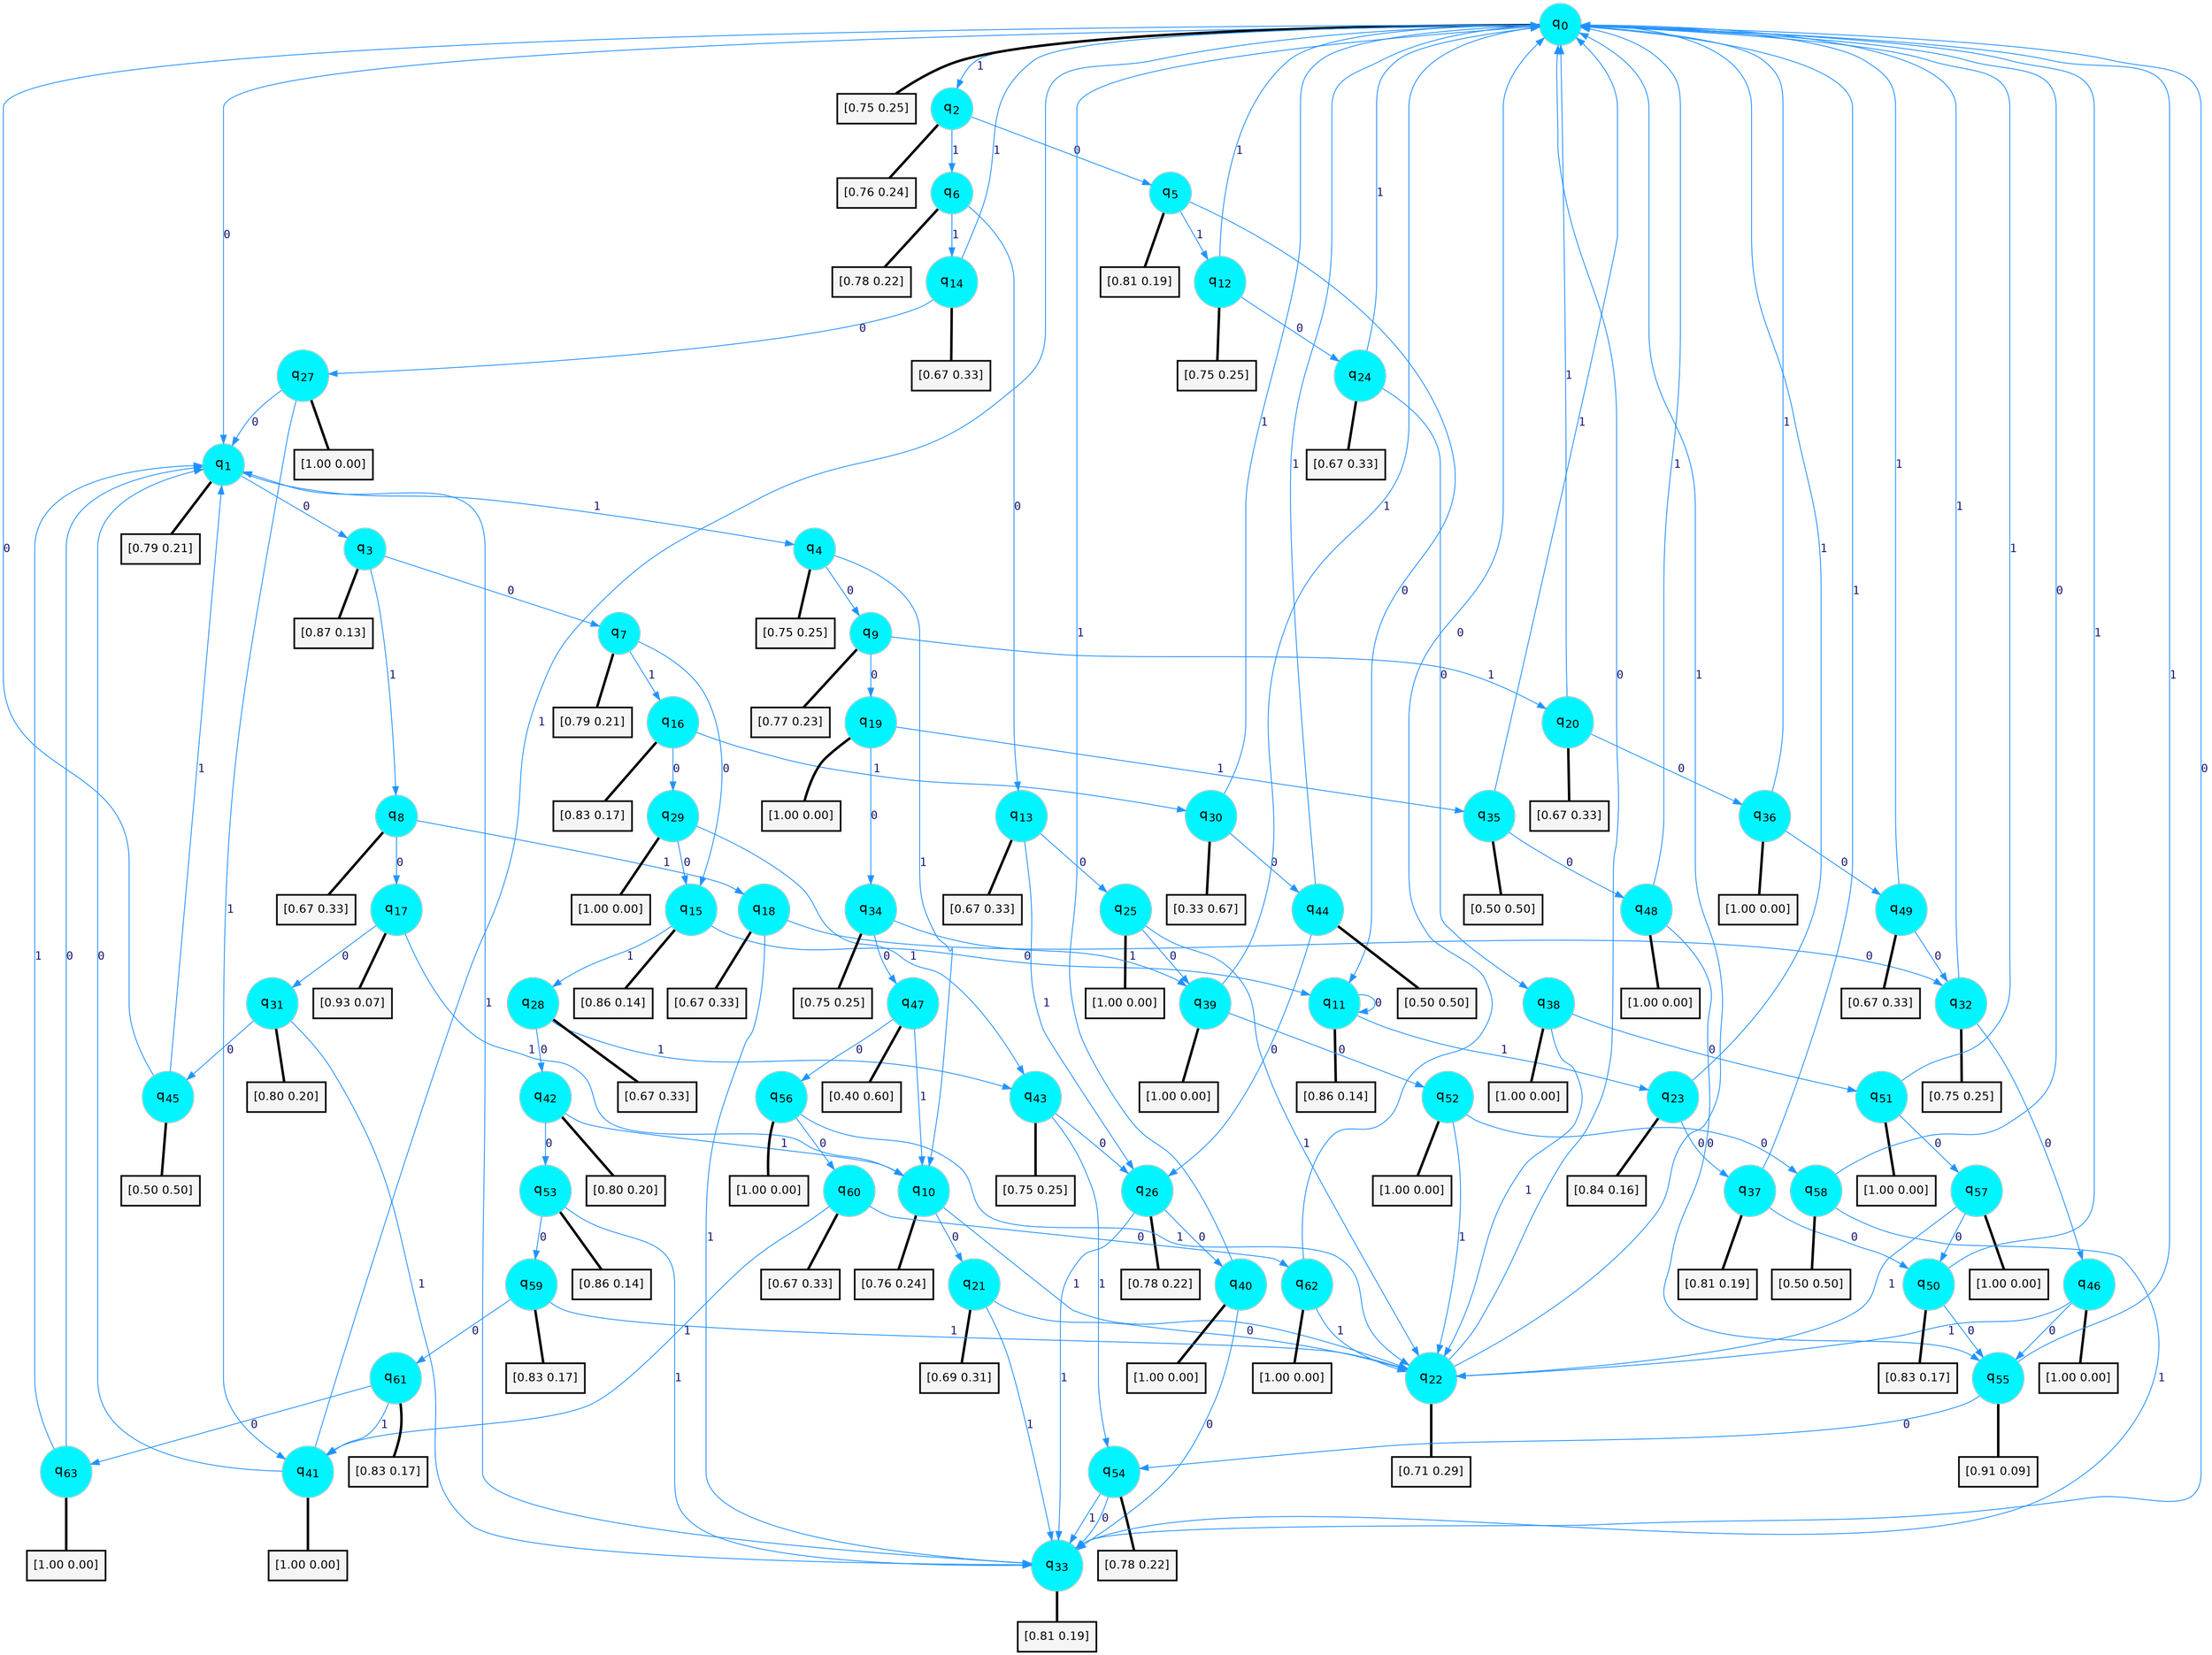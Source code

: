 digraph G {
graph [
bgcolor=transparent, dpi=300, rankdir=TD, size="40,25"];
node [
color=gray, fillcolor=turquoise1, fontcolor=black, fontname=Helvetica, fontsize=16, fontweight=bold, shape=circle, style=filled];
edge [
arrowsize=1, color=dodgerblue1, fontcolor=midnightblue, fontname=courier, fontweight=bold, penwidth=1, style=solid, weight=20];
0[label=<q<SUB>0</SUB>>];
1[label=<q<SUB>1</SUB>>];
2[label=<q<SUB>2</SUB>>];
3[label=<q<SUB>3</SUB>>];
4[label=<q<SUB>4</SUB>>];
5[label=<q<SUB>5</SUB>>];
6[label=<q<SUB>6</SUB>>];
7[label=<q<SUB>7</SUB>>];
8[label=<q<SUB>8</SUB>>];
9[label=<q<SUB>9</SUB>>];
10[label=<q<SUB>10</SUB>>];
11[label=<q<SUB>11</SUB>>];
12[label=<q<SUB>12</SUB>>];
13[label=<q<SUB>13</SUB>>];
14[label=<q<SUB>14</SUB>>];
15[label=<q<SUB>15</SUB>>];
16[label=<q<SUB>16</SUB>>];
17[label=<q<SUB>17</SUB>>];
18[label=<q<SUB>18</SUB>>];
19[label=<q<SUB>19</SUB>>];
20[label=<q<SUB>20</SUB>>];
21[label=<q<SUB>21</SUB>>];
22[label=<q<SUB>22</SUB>>];
23[label=<q<SUB>23</SUB>>];
24[label=<q<SUB>24</SUB>>];
25[label=<q<SUB>25</SUB>>];
26[label=<q<SUB>26</SUB>>];
27[label=<q<SUB>27</SUB>>];
28[label=<q<SUB>28</SUB>>];
29[label=<q<SUB>29</SUB>>];
30[label=<q<SUB>30</SUB>>];
31[label=<q<SUB>31</SUB>>];
32[label=<q<SUB>32</SUB>>];
33[label=<q<SUB>33</SUB>>];
34[label=<q<SUB>34</SUB>>];
35[label=<q<SUB>35</SUB>>];
36[label=<q<SUB>36</SUB>>];
37[label=<q<SUB>37</SUB>>];
38[label=<q<SUB>38</SUB>>];
39[label=<q<SUB>39</SUB>>];
40[label=<q<SUB>40</SUB>>];
41[label=<q<SUB>41</SUB>>];
42[label=<q<SUB>42</SUB>>];
43[label=<q<SUB>43</SUB>>];
44[label=<q<SUB>44</SUB>>];
45[label=<q<SUB>45</SUB>>];
46[label=<q<SUB>46</SUB>>];
47[label=<q<SUB>47</SUB>>];
48[label=<q<SUB>48</SUB>>];
49[label=<q<SUB>49</SUB>>];
50[label=<q<SUB>50</SUB>>];
51[label=<q<SUB>51</SUB>>];
52[label=<q<SUB>52</SUB>>];
53[label=<q<SUB>53</SUB>>];
54[label=<q<SUB>54</SUB>>];
55[label=<q<SUB>55</SUB>>];
56[label=<q<SUB>56</SUB>>];
57[label=<q<SUB>57</SUB>>];
58[label=<q<SUB>58</SUB>>];
59[label=<q<SUB>59</SUB>>];
60[label=<q<SUB>60</SUB>>];
61[label=<q<SUB>61</SUB>>];
62[label=<q<SUB>62</SUB>>];
63[label=<q<SUB>63</SUB>>];
64[label="[0.75 0.25]", shape=box,fontcolor=black, fontname=Helvetica, fontsize=14, penwidth=2, fillcolor=whitesmoke,color=black];
65[label="[0.79 0.21]", shape=box,fontcolor=black, fontname=Helvetica, fontsize=14, penwidth=2, fillcolor=whitesmoke,color=black];
66[label="[0.76 0.24]", shape=box,fontcolor=black, fontname=Helvetica, fontsize=14, penwidth=2, fillcolor=whitesmoke,color=black];
67[label="[0.87 0.13]", shape=box,fontcolor=black, fontname=Helvetica, fontsize=14, penwidth=2, fillcolor=whitesmoke,color=black];
68[label="[0.75 0.25]", shape=box,fontcolor=black, fontname=Helvetica, fontsize=14, penwidth=2, fillcolor=whitesmoke,color=black];
69[label="[0.81 0.19]", shape=box,fontcolor=black, fontname=Helvetica, fontsize=14, penwidth=2, fillcolor=whitesmoke,color=black];
70[label="[0.78 0.22]", shape=box,fontcolor=black, fontname=Helvetica, fontsize=14, penwidth=2, fillcolor=whitesmoke,color=black];
71[label="[0.79 0.21]", shape=box,fontcolor=black, fontname=Helvetica, fontsize=14, penwidth=2, fillcolor=whitesmoke,color=black];
72[label="[0.67 0.33]", shape=box,fontcolor=black, fontname=Helvetica, fontsize=14, penwidth=2, fillcolor=whitesmoke,color=black];
73[label="[0.77 0.23]", shape=box,fontcolor=black, fontname=Helvetica, fontsize=14, penwidth=2, fillcolor=whitesmoke,color=black];
74[label="[0.76 0.24]", shape=box,fontcolor=black, fontname=Helvetica, fontsize=14, penwidth=2, fillcolor=whitesmoke,color=black];
75[label="[0.86 0.14]", shape=box,fontcolor=black, fontname=Helvetica, fontsize=14, penwidth=2, fillcolor=whitesmoke,color=black];
76[label="[0.75 0.25]", shape=box,fontcolor=black, fontname=Helvetica, fontsize=14, penwidth=2, fillcolor=whitesmoke,color=black];
77[label="[0.67 0.33]", shape=box,fontcolor=black, fontname=Helvetica, fontsize=14, penwidth=2, fillcolor=whitesmoke,color=black];
78[label="[0.67 0.33]", shape=box,fontcolor=black, fontname=Helvetica, fontsize=14, penwidth=2, fillcolor=whitesmoke,color=black];
79[label="[0.86 0.14]", shape=box,fontcolor=black, fontname=Helvetica, fontsize=14, penwidth=2, fillcolor=whitesmoke,color=black];
80[label="[0.83 0.17]", shape=box,fontcolor=black, fontname=Helvetica, fontsize=14, penwidth=2, fillcolor=whitesmoke,color=black];
81[label="[0.93 0.07]", shape=box,fontcolor=black, fontname=Helvetica, fontsize=14, penwidth=2, fillcolor=whitesmoke,color=black];
82[label="[0.67 0.33]", shape=box,fontcolor=black, fontname=Helvetica, fontsize=14, penwidth=2, fillcolor=whitesmoke,color=black];
83[label="[1.00 0.00]", shape=box,fontcolor=black, fontname=Helvetica, fontsize=14, penwidth=2, fillcolor=whitesmoke,color=black];
84[label="[0.67 0.33]", shape=box,fontcolor=black, fontname=Helvetica, fontsize=14, penwidth=2, fillcolor=whitesmoke,color=black];
85[label="[0.69 0.31]", shape=box,fontcolor=black, fontname=Helvetica, fontsize=14, penwidth=2, fillcolor=whitesmoke,color=black];
86[label="[0.71 0.29]", shape=box,fontcolor=black, fontname=Helvetica, fontsize=14, penwidth=2, fillcolor=whitesmoke,color=black];
87[label="[0.84 0.16]", shape=box,fontcolor=black, fontname=Helvetica, fontsize=14, penwidth=2, fillcolor=whitesmoke,color=black];
88[label="[0.67 0.33]", shape=box,fontcolor=black, fontname=Helvetica, fontsize=14, penwidth=2, fillcolor=whitesmoke,color=black];
89[label="[1.00 0.00]", shape=box,fontcolor=black, fontname=Helvetica, fontsize=14, penwidth=2, fillcolor=whitesmoke,color=black];
90[label="[0.78 0.22]", shape=box,fontcolor=black, fontname=Helvetica, fontsize=14, penwidth=2, fillcolor=whitesmoke,color=black];
91[label="[1.00 0.00]", shape=box,fontcolor=black, fontname=Helvetica, fontsize=14, penwidth=2, fillcolor=whitesmoke,color=black];
92[label="[0.67 0.33]", shape=box,fontcolor=black, fontname=Helvetica, fontsize=14, penwidth=2, fillcolor=whitesmoke,color=black];
93[label="[1.00 0.00]", shape=box,fontcolor=black, fontname=Helvetica, fontsize=14, penwidth=2, fillcolor=whitesmoke,color=black];
94[label="[0.33 0.67]", shape=box,fontcolor=black, fontname=Helvetica, fontsize=14, penwidth=2, fillcolor=whitesmoke,color=black];
95[label="[0.80 0.20]", shape=box,fontcolor=black, fontname=Helvetica, fontsize=14, penwidth=2, fillcolor=whitesmoke,color=black];
96[label="[0.75 0.25]", shape=box,fontcolor=black, fontname=Helvetica, fontsize=14, penwidth=2, fillcolor=whitesmoke,color=black];
97[label="[0.81 0.19]", shape=box,fontcolor=black, fontname=Helvetica, fontsize=14, penwidth=2, fillcolor=whitesmoke,color=black];
98[label="[0.75 0.25]", shape=box,fontcolor=black, fontname=Helvetica, fontsize=14, penwidth=2, fillcolor=whitesmoke,color=black];
99[label="[0.50 0.50]", shape=box,fontcolor=black, fontname=Helvetica, fontsize=14, penwidth=2, fillcolor=whitesmoke,color=black];
100[label="[1.00 0.00]", shape=box,fontcolor=black, fontname=Helvetica, fontsize=14, penwidth=2, fillcolor=whitesmoke,color=black];
101[label="[0.81 0.19]", shape=box,fontcolor=black, fontname=Helvetica, fontsize=14, penwidth=2, fillcolor=whitesmoke,color=black];
102[label="[1.00 0.00]", shape=box,fontcolor=black, fontname=Helvetica, fontsize=14, penwidth=2, fillcolor=whitesmoke,color=black];
103[label="[1.00 0.00]", shape=box,fontcolor=black, fontname=Helvetica, fontsize=14, penwidth=2, fillcolor=whitesmoke,color=black];
104[label="[1.00 0.00]", shape=box,fontcolor=black, fontname=Helvetica, fontsize=14, penwidth=2, fillcolor=whitesmoke,color=black];
105[label="[1.00 0.00]", shape=box,fontcolor=black, fontname=Helvetica, fontsize=14, penwidth=2, fillcolor=whitesmoke,color=black];
106[label="[0.80 0.20]", shape=box,fontcolor=black, fontname=Helvetica, fontsize=14, penwidth=2, fillcolor=whitesmoke,color=black];
107[label="[0.75 0.25]", shape=box,fontcolor=black, fontname=Helvetica, fontsize=14, penwidth=2, fillcolor=whitesmoke,color=black];
108[label="[0.50 0.50]", shape=box,fontcolor=black, fontname=Helvetica, fontsize=14, penwidth=2, fillcolor=whitesmoke,color=black];
109[label="[0.50 0.50]", shape=box,fontcolor=black, fontname=Helvetica, fontsize=14, penwidth=2, fillcolor=whitesmoke,color=black];
110[label="[1.00 0.00]", shape=box,fontcolor=black, fontname=Helvetica, fontsize=14, penwidth=2, fillcolor=whitesmoke,color=black];
111[label="[0.40 0.60]", shape=box,fontcolor=black, fontname=Helvetica, fontsize=14, penwidth=2, fillcolor=whitesmoke,color=black];
112[label="[1.00 0.00]", shape=box,fontcolor=black, fontname=Helvetica, fontsize=14, penwidth=2, fillcolor=whitesmoke,color=black];
113[label="[0.67 0.33]", shape=box,fontcolor=black, fontname=Helvetica, fontsize=14, penwidth=2, fillcolor=whitesmoke,color=black];
114[label="[0.83 0.17]", shape=box,fontcolor=black, fontname=Helvetica, fontsize=14, penwidth=2, fillcolor=whitesmoke,color=black];
115[label="[1.00 0.00]", shape=box,fontcolor=black, fontname=Helvetica, fontsize=14, penwidth=2, fillcolor=whitesmoke,color=black];
116[label="[1.00 0.00]", shape=box,fontcolor=black, fontname=Helvetica, fontsize=14, penwidth=2, fillcolor=whitesmoke,color=black];
117[label="[0.86 0.14]", shape=box,fontcolor=black, fontname=Helvetica, fontsize=14, penwidth=2, fillcolor=whitesmoke,color=black];
118[label="[0.78 0.22]", shape=box,fontcolor=black, fontname=Helvetica, fontsize=14, penwidth=2, fillcolor=whitesmoke,color=black];
119[label="[0.91 0.09]", shape=box,fontcolor=black, fontname=Helvetica, fontsize=14, penwidth=2, fillcolor=whitesmoke,color=black];
120[label="[1.00 0.00]", shape=box,fontcolor=black, fontname=Helvetica, fontsize=14, penwidth=2, fillcolor=whitesmoke,color=black];
121[label="[1.00 0.00]", shape=box,fontcolor=black, fontname=Helvetica, fontsize=14, penwidth=2, fillcolor=whitesmoke,color=black];
122[label="[0.50 0.50]", shape=box,fontcolor=black, fontname=Helvetica, fontsize=14, penwidth=2, fillcolor=whitesmoke,color=black];
123[label="[0.83 0.17]", shape=box,fontcolor=black, fontname=Helvetica, fontsize=14, penwidth=2, fillcolor=whitesmoke,color=black];
124[label="[0.67 0.33]", shape=box,fontcolor=black, fontname=Helvetica, fontsize=14, penwidth=2, fillcolor=whitesmoke,color=black];
125[label="[0.83 0.17]", shape=box,fontcolor=black, fontname=Helvetica, fontsize=14, penwidth=2, fillcolor=whitesmoke,color=black];
126[label="[1.00 0.00]", shape=box,fontcolor=black, fontname=Helvetica, fontsize=14, penwidth=2, fillcolor=whitesmoke,color=black];
127[label="[1.00 0.00]", shape=box,fontcolor=black, fontname=Helvetica, fontsize=14, penwidth=2, fillcolor=whitesmoke,color=black];
0->1 [label=0];
0->2 [label=1];
0->64 [arrowhead=none, penwidth=3,color=black];
1->3 [label=0];
1->4 [label=1];
1->65 [arrowhead=none, penwidth=3,color=black];
2->5 [label=0];
2->6 [label=1];
2->66 [arrowhead=none, penwidth=3,color=black];
3->7 [label=0];
3->8 [label=1];
3->67 [arrowhead=none, penwidth=3,color=black];
4->9 [label=0];
4->10 [label=1];
4->68 [arrowhead=none, penwidth=3,color=black];
5->11 [label=0];
5->12 [label=1];
5->69 [arrowhead=none, penwidth=3,color=black];
6->13 [label=0];
6->14 [label=1];
6->70 [arrowhead=none, penwidth=3,color=black];
7->15 [label=0];
7->16 [label=1];
7->71 [arrowhead=none, penwidth=3,color=black];
8->17 [label=0];
8->18 [label=1];
8->72 [arrowhead=none, penwidth=3,color=black];
9->19 [label=0];
9->20 [label=1];
9->73 [arrowhead=none, penwidth=3,color=black];
10->21 [label=0];
10->22 [label=1];
10->74 [arrowhead=none, penwidth=3,color=black];
11->11 [label=0];
11->23 [label=1];
11->75 [arrowhead=none, penwidth=3,color=black];
12->24 [label=0];
12->0 [label=1];
12->76 [arrowhead=none, penwidth=3,color=black];
13->25 [label=0];
13->26 [label=1];
13->77 [arrowhead=none, penwidth=3,color=black];
14->27 [label=0];
14->0 [label=1];
14->78 [arrowhead=none, penwidth=3,color=black];
15->11 [label=0];
15->28 [label=1];
15->79 [arrowhead=none, penwidth=3,color=black];
16->29 [label=0];
16->30 [label=1];
16->80 [arrowhead=none, penwidth=3,color=black];
17->31 [label=0];
17->10 [label=1];
17->81 [arrowhead=none, penwidth=3,color=black];
18->32 [label=0];
18->33 [label=1];
18->82 [arrowhead=none, penwidth=3,color=black];
19->34 [label=0];
19->35 [label=1];
19->83 [arrowhead=none, penwidth=3,color=black];
20->36 [label=0];
20->0 [label=1];
20->84 [arrowhead=none, penwidth=3,color=black];
21->22 [label=0];
21->33 [label=1];
21->85 [arrowhead=none, penwidth=3,color=black];
22->0 [label=0];
22->0 [label=1];
22->86 [arrowhead=none, penwidth=3,color=black];
23->37 [label=0];
23->0 [label=1];
23->87 [arrowhead=none, penwidth=3,color=black];
24->38 [label=0];
24->0 [label=1];
24->88 [arrowhead=none, penwidth=3,color=black];
25->39 [label=0];
25->22 [label=1];
25->89 [arrowhead=none, penwidth=3,color=black];
26->40 [label=0];
26->33 [label=1];
26->90 [arrowhead=none, penwidth=3,color=black];
27->1 [label=0];
27->41 [label=1];
27->91 [arrowhead=none, penwidth=3,color=black];
28->42 [label=0];
28->43 [label=1];
28->92 [arrowhead=none, penwidth=3,color=black];
29->15 [label=0];
29->43 [label=1];
29->93 [arrowhead=none, penwidth=3,color=black];
30->44 [label=0];
30->0 [label=1];
30->94 [arrowhead=none, penwidth=3,color=black];
31->45 [label=0];
31->33 [label=1];
31->95 [arrowhead=none, penwidth=3,color=black];
32->46 [label=0];
32->0 [label=1];
32->96 [arrowhead=none, penwidth=3,color=black];
33->0 [label=0];
33->1 [label=1];
33->97 [arrowhead=none, penwidth=3,color=black];
34->47 [label=0];
34->39 [label=1];
34->98 [arrowhead=none, penwidth=3,color=black];
35->48 [label=0];
35->0 [label=1];
35->99 [arrowhead=none, penwidth=3,color=black];
36->49 [label=0];
36->0 [label=1];
36->100 [arrowhead=none, penwidth=3,color=black];
37->50 [label=0];
37->0 [label=1];
37->101 [arrowhead=none, penwidth=3,color=black];
38->51 [label=0];
38->22 [label=1];
38->102 [arrowhead=none, penwidth=3,color=black];
39->52 [label=0];
39->0 [label=1];
39->103 [arrowhead=none, penwidth=3,color=black];
40->33 [label=0];
40->0 [label=1];
40->104 [arrowhead=none, penwidth=3,color=black];
41->1 [label=0];
41->0 [label=1];
41->105 [arrowhead=none, penwidth=3,color=black];
42->53 [label=0];
42->10 [label=1];
42->106 [arrowhead=none, penwidth=3,color=black];
43->26 [label=0];
43->54 [label=1];
43->107 [arrowhead=none, penwidth=3,color=black];
44->26 [label=0];
44->0 [label=1];
44->108 [arrowhead=none, penwidth=3,color=black];
45->0 [label=0];
45->1 [label=1];
45->109 [arrowhead=none, penwidth=3,color=black];
46->55 [label=0];
46->22 [label=1];
46->110 [arrowhead=none, penwidth=3,color=black];
47->56 [label=0];
47->10 [label=1];
47->111 [arrowhead=none, penwidth=3,color=black];
48->55 [label=0];
48->0 [label=1];
48->112 [arrowhead=none, penwidth=3,color=black];
49->32 [label=0];
49->0 [label=1];
49->113 [arrowhead=none, penwidth=3,color=black];
50->55 [label=0];
50->0 [label=1];
50->114 [arrowhead=none, penwidth=3,color=black];
51->57 [label=0];
51->0 [label=1];
51->115 [arrowhead=none, penwidth=3,color=black];
52->58 [label=0];
52->22 [label=1];
52->116 [arrowhead=none, penwidth=3,color=black];
53->59 [label=0];
53->33 [label=1];
53->117 [arrowhead=none, penwidth=3,color=black];
54->33 [label=0];
54->33 [label=1];
54->118 [arrowhead=none, penwidth=3,color=black];
55->54 [label=0];
55->0 [label=1];
55->119 [arrowhead=none, penwidth=3,color=black];
56->60 [label=0];
56->22 [label=1];
56->120 [arrowhead=none, penwidth=3,color=black];
57->50 [label=0];
57->22 [label=1];
57->121 [arrowhead=none, penwidth=3,color=black];
58->0 [label=0];
58->33 [label=1];
58->122 [arrowhead=none, penwidth=3,color=black];
59->61 [label=0];
59->22 [label=1];
59->123 [arrowhead=none, penwidth=3,color=black];
60->62 [label=0];
60->41 [label=1];
60->124 [arrowhead=none, penwidth=3,color=black];
61->63 [label=0];
61->41 [label=1];
61->125 [arrowhead=none, penwidth=3,color=black];
62->0 [label=0];
62->22 [label=1];
62->126 [arrowhead=none, penwidth=3,color=black];
63->1 [label=0];
63->1 [label=1];
63->127 [arrowhead=none, penwidth=3,color=black];
}
